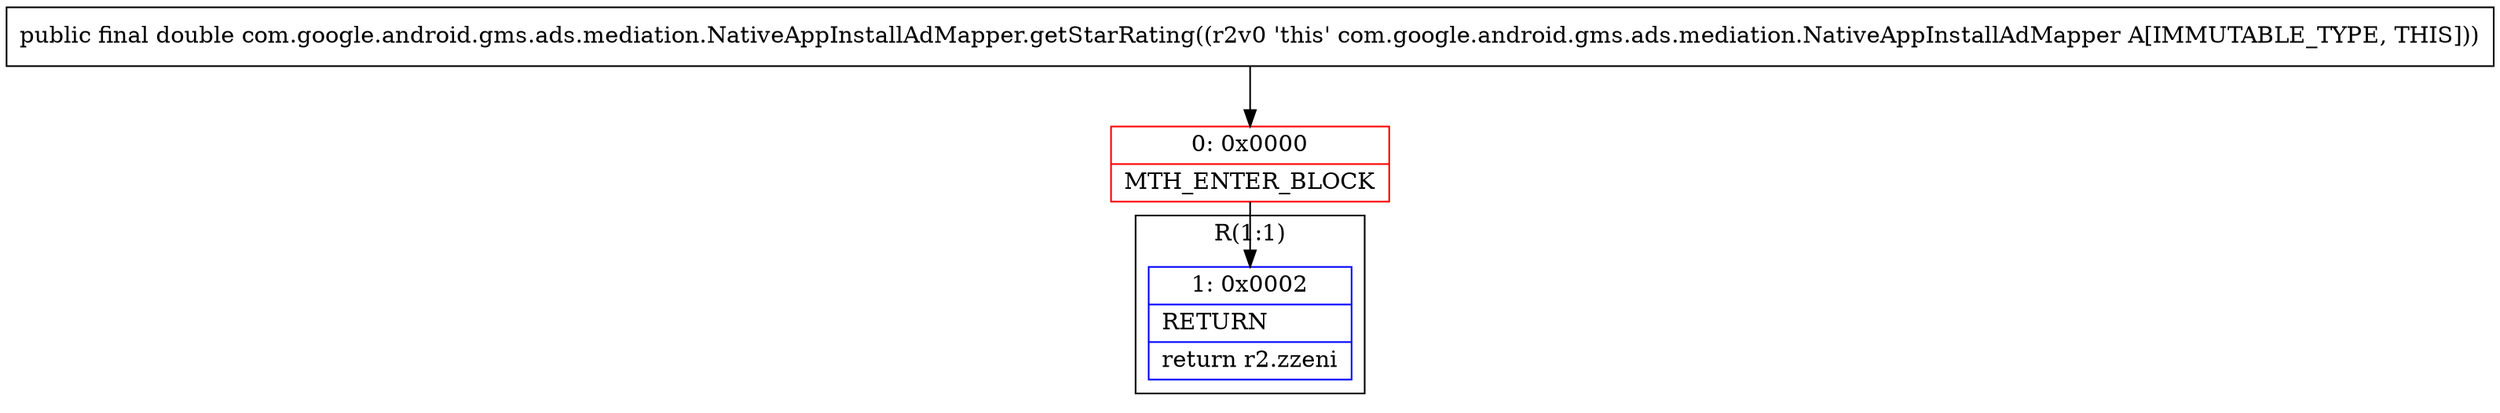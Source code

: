 digraph "CFG forcom.google.android.gms.ads.mediation.NativeAppInstallAdMapper.getStarRating()D" {
subgraph cluster_Region_1518946894 {
label = "R(1:1)";
node [shape=record,color=blue];
Node_1 [shape=record,label="{1\:\ 0x0002|RETURN\l|return r2.zzeni\l}"];
}
Node_0 [shape=record,color=red,label="{0\:\ 0x0000|MTH_ENTER_BLOCK\l}"];
MethodNode[shape=record,label="{public final double com.google.android.gms.ads.mediation.NativeAppInstallAdMapper.getStarRating((r2v0 'this' com.google.android.gms.ads.mediation.NativeAppInstallAdMapper A[IMMUTABLE_TYPE, THIS])) }"];
MethodNode -> Node_0;
Node_0 -> Node_1;
}

